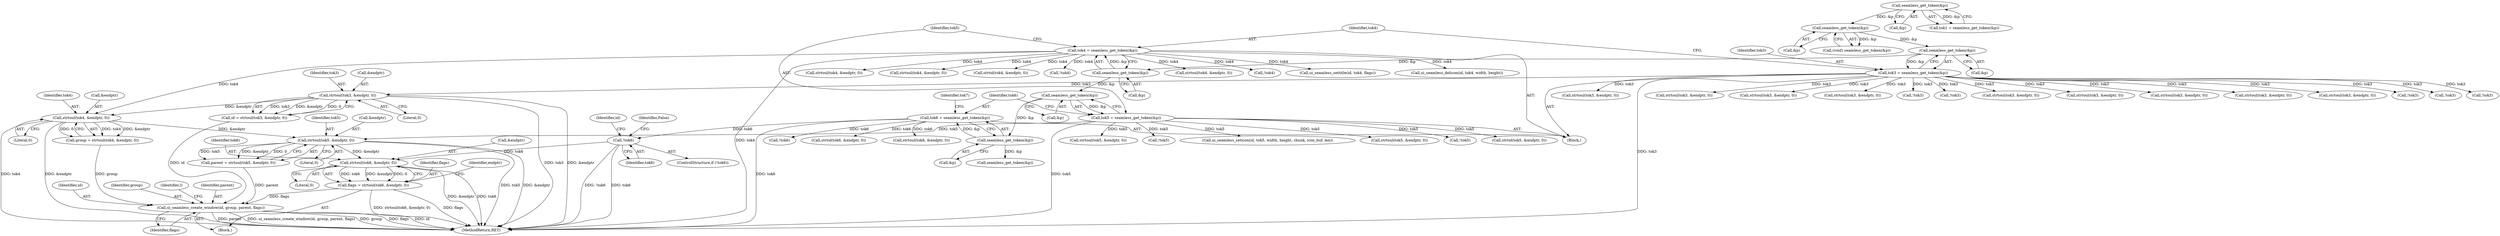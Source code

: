 digraph "0_rdesktop_4dca546d04321a610c1835010b5dad85163b65e1_14@pointer" {
"1000222" [label="(Call,strtoul(tok6, &endptr, 0))"];
"1000180" [label="(Call,!tok6)"];
"1000156" [label="(Call,tok6 = seamless_get_token(&p))"];
"1000158" [label="(Call,seamless_get_token(&p))"];
"1000153" [label="(Call,seamless_get_token(&p))"];
"1000148" [label="(Call,seamless_get_token(&p))"];
"1000143" [label="(Call,seamless_get_token(&p))"];
"1000138" [label="(Call,seamless_get_token(&p))"];
"1000133" [label="(Call,seamless_get_token(&p))"];
"1000210" [label="(Call,strtoul(tok5, &endptr, 0))"];
"1000151" [label="(Call,tok5 = seamless_get_token(&p))"];
"1000198" [label="(Call,strtoul(tok4, &endptr, 0))"];
"1000146" [label="(Call,tok4 = seamless_get_token(&p))"];
"1000186" [label="(Call,strtoul(tok3, &endptr, 0))"];
"1000141" [label="(Call,tok3 = seamless_get_token(&p))"];
"1000220" [label="(Call,flags = strtoul(tok6, &endptr, 0))"];
"1000232" [label="(Call,ui_seamless_create_window(id, group, parent, flags))"];
"1000654" [label="(Call,!tok5)"];
"1000221" [label="(Identifier,flags)"];
"1000162" [label="(Identifier,tok7)"];
"1000214" [label="(Literal,0)"];
"1000545" [label="(Call,strtol(tok5, &endptr, 0))"];
"1000290" [label="(Call,strtoul(tok3, &endptr, 0))"];
"1000608" [label="(Call,strtoul(tok3, &endptr, 0))"];
"1000886" [label="(Call,!tok3)"];
"1000713" [label="(Call,strtoul(tok4, &endptr, 0))"];
"1000180" [label="(Call,!tok6)"];
"1000141" [label="(Call,tok3 = seamless_get_token(&p))"];
"1000104" [label="(Block,)"];
"1000533" [label="(Call,strtol(tok4, &endptr, 0))"];
"1000134" [label="(Call,&p)"];
"1000234" [label="(Identifier,group)"];
"1000226" [label="(Literal,0)"];
"1000284" [label="(Call,!tok4)"];
"1000187" [label="(Identifier,tok3)"];
"1000212" [label="(Call,&endptr)"];
"1000346" [label="(Call,strtoul(tok4, &endptr, 0))"];
"1000146" [label="(Call,tok4 = seamless_get_token(&p))"];
"1000785" [label="(Call,!tok3)"];
"1000464" [label="(Call,strtoul(tok3, &endptr, 0))"];
"1000251" [label="(Call,strtoul(tok3, &endptr, 0))"];
"1000208" [label="(Call,parent = strtoul(tok5, &endptr, 0))"];
"1000220" [label="(Call,flags = strtoul(tok6, &endptr, 0))"];
"1000148" [label="(Call,seamless_get_token(&p))"];
"1000158" [label="(Call,seamless_get_token(&p))"];
"1000183" [label="(Identifier,False)"];
"1000200" [label="(Call,&endptr)"];
"1000184" [label="(Call,id = strtoul(tok3, &endptr, 0))"];
"1000245" [label="(Call,!tok4)"];
"1000143" [label="(Call,seamless_get_token(&p))"];
"1000136" [label="(Call,(void) seamless_get_token(&p))"];
"1000224" [label="(Call,&endptr)"];
"1000131" [label="(Call,tok1 = seamless_get_token(&p))"];
"1000682" [label="(Call,ui_seamless_settitle(id, tok4, flags))"];
"1000157" [label="(Identifier,tok6)"];
"1000186" [label="(Call,strtoul(tok3, &endptr, 0))"];
"1000521" [label="(Call,strtoul(tok3, &endptr, 0))"];
"1000156" [label="(Call,tok6 = seamless_get_token(&p))"];
"1000154" [label="(Call,&p)"];
"1000149" [label="(Call,&p)"];
"1000210" [label="(Call,strtoul(tok5, &endptr, 0))"];
"1000142" [label="(Identifier,tok3)"];
"1000181" [label="(Identifier,tok6)"];
"1000660" [label="(Call,strtoul(tok3, &endptr, 0))"];
"1000190" [label="(Literal,0)"];
"1000153" [label="(Call,seamless_get_token(&p))"];
"1000151" [label="(Call,tok5 = seamless_get_token(&p))"];
"1000179" [label="(ControlStructure,if (!tok6))"];
"1000196" [label="(Call,group = strtoul(tok4, &endptr, 0))"];
"1000199" [label="(Identifier,tok4)"];
"1000176" [label="(Block,)"];
"1000236" [label="(Identifier,flags)"];
"1000904" [label="(Identifier,l)"];
"1000223" [label="(Identifier,tok6)"];
"1000841" [label="(Call,strtoul(tok3, &endptr, 0))"];
"1000861" [label="(Call,!tok3)"];
"1000185" [label="(Identifier,id)"];
"1000476" [label="(Call,strtoul(tok5, &endptr, 0))"];
"1000809" [label="(Call,!tok3)"];
"1000147" [label="(Identifier,tok4)"];
"1000695" [label="(Call,!tok5)"];
"1000188" [label="(Call,&endptr)"];
"1000222" [label="(Call,strtoul(tok6, &endptr, 0))"];
"1000235" [label="(Identifier,parent)"];
"1000759" [label="(Call,!tok3)"];
"1000440" [label="(Call,ui_seamless_seticon(id, tok5, width, height, chunk, icon_buf, len))"];
"1000211" [label="(Identifier,tok5)"];
"1000144" [label="(Call,&p)"];
"1000458" [label="(Call,!tok6)"];
"1000202" [label="(Literal,0)"];
"1000233" [label="(Identifier,id)"];
"1000163" [label="(Call,seamless_get_token(&p))"];
"1000229" [label="(Identifier,endptr)"];
"1000232" [label="(Call,ui_seamless_create_window(id, group, parent, flags))"];
"1000701" [label="(Call,strtoul(tok3, &endptr, 0))"];
"1000139" [label="(Call,&p)"];
"1000334" [label="(Call,strtoul(tok3, &endptr, 0))"];
"1000159" [label="(Call,&p)"];
"1000557" [label="(Call,strtol(tok6, &endptr, 0))"];
"1000133" [label="(Call,seamless_get_token(&p))"];
"1000498" [label="(Call,ui_seamless_delicon(id, tok4, width, height))"];
"1000632" [label="(Call,strtoul(tok5, &endptr, 0))"];
"1000358" [label="(Call,strtoul(tok6, &endptr, 0))"];
"1000152" [label="(Identifier,tok5)"];
"1000198" [label="(Call,strtoul(tok4, &endptr, 0))"];
"1000138" [label="(Call,seamless_get_token(&p))"];
"1000620" [label="(Call,strtoul(tok4, &endptr, 0))"];
"1000907" [label="(MethodReturn,RET)"];
"1000222" -> "1000220"  [label="AST: "];
"1000222" -> "1000226"  [label="CFG: "];
"1000223" -> "1000222"  [label="AST: "];
"1000224" -> "1000222"  [label="AST: "];
"1000226" -> "1000222"  [label="AST: "];
"1000220" -> "1000222"  [label="CFG: "];
"1000222" -> "1000907"  [label="DDG: tok6"];
"1000222" -> "1000907"  [label="DDG: &endptr"];
"1000222" -> "1000220"  [label="DDG: tok6"];
"1000222" -> "1000220"  [label="DDG: &endptr"];
"1000222" -> "1000220"  [label="DDG: 0"];
"1000180" -> "1000222"  [label="DDG: tok6"];
"1000210" -> "1000222"  [label="DDG: &endptr"];
"1000180" -> "1000179"  [label="AST: "];
"1000180" -> "1000181"  [label="CFG: "];
"1000181" -> "1000180"  [label="AST: "];
"1000183" -> "1000180"  [label="CFG: "];
"1000185" -> "1000180"  [label="CFG: "];
"1000180" -> "1000907"  [label="DDG: tok6"];
"1000180" -> "1000907"  [label="DDG: !tok6"];
"1000156" -> "1000180"  [label="DDG: tok6"];
"1000156" -> "1000104"  [label="AST: "];
"1000156" -> "1000158"  [label="CFG: "];
"1000157" -> "1000156"  [label="AST: "];
"1000158" -> "1000156"  [label="AST: "];
"1000162" -> "1000156"  [label="CFG: "];
"1000156" -> "1000907"  [label="DDG: tok6"];
"1000158" -> "1000156"  [label="DDG: &p"];
"1000156" -> "1000358"  [label="DDG: tok6"];
"1000156" -> "1000458"  [label="DDG: tok6"];
"1000156" -> "1000557"  [label="DDG: tok6"];
"1000158" -> "1000159"  [label="CFG: "];
"1000159" -> "1000158"  [label="AST: "];
"1000153" -> "1000158"  [label="DDG: &p"];
"1000158" -> "1000163"  [label="DDG: &p"];
"1000153" -> "1000151"  [label="AST: "];
"1000153" -> "1000154"  [label="CFG: "];
"1000154" -> "1000153"  [label="AST: "];
"1000151" -> "1000153"  [label="CFG: "];
"1000153" -> "1000151"  [label="DDG: &p"];
"1000148" -> "1000153"  [label="DDG: &p"];
"1000148" -> "1000146"  [label="AST: "];
"1000148" -> "1000149"  [label="CFG: "];
"1000149" -> "1000148"  [label="AST: "];
"1000146" -> "1000148"  [label="CFG: "];
"1000148" -> "1000146"  [label="DDG: &p"];
"1000143" -> "1000148"  [label="DDG: &p"];
"1000143" -> "1000141"  [label="AST: "];
"1000143" -> "1000144"  [label="CFG: "];
"1000144" -> "1000143"  [label="AST: "];
"1000141" -> "1000143"  [label="CFG: "];
"1000143" -> "1000141"  [label="DDG: &p"];
"1000138" -> "1000143"  [label="DDG: &p"];
"1000138" -> "1000136"  [label="AST: "];
"1000138" -> "1000139"  [label="CFG: "];
"1000139" -> "1000138"  [label="AST: "];
"1000136" -> "1000138"  [label="CFG: "];
"1000138" -> "1000136"  [label="DDG: &p"];
"1000133" -> "1000138"  [label="DDG: &p"];
"1000133" -> "1000131"  [label="AST: "];
"1000133" -> "1000134"  [label="CFG: "];
"1000134" -> "1000133"  [label="AST: "];
"1000131" -> "1000133"  [label="CFG: "];
"1000133" -> "1000131"  [label="DDG: &p"];
"1000210" -> "1000208"  [label="AST: "];
"1000210" -> "1000214"  [label="CFG: "];
"1000211" -> "1000210"  [label="AST: "];
"1000212" -> "1000210"  [label="AST: "];
"1000214" -> "1000210"  [label="AST: "];
"1000208" -> "1000210"  [label="CFG: "];
"1000210" -> "1000907"  [label="DDG: &endptr"];
"1000210" -> "1000907"  [label="DDG: tok5"];
"1000210" -> "1000208"  [label="DDG: tok5"];
"1000210" -> "1000208"  [label="DDG: &endptr"];
"1000210" -> "1000208"  [label="DDG: 0"];
"1000151" -> "1000210"  [label="DDG: tok5"];
"1000198" -> "1000210"  [label="DDG: &endptr"];
"1000151" -> "1000104"  [label="AST: "];
"1000152" -> "1000151"  [label="AST: "];
"1000157" -> "1000151"  [label="CFG: "];
"1000151" -> "1000907"  [label="DDG: tok5"];
"1000151" -> "1000440"  [label="DDG: tok5"];
"1000151" -> "1000476"  [label="DDG: tok5"];
"1000151" -> "1000545"  [label="DDG: tok5"];
"1000151" -> "1000632"  [label="DDG: tok5"];
"1000151" -> "1000654"  [label="DDG: tok5"];
"1000151" -> "1000695"  [label="DDG: tok5"];
"1000198" -> "1000196"  [label="AST: "];
"1000198" -> "1000202"  [label="CFG: "];
"1000199" -> "1000198"  [label="AST: "];
"1000200" -> "1000198"  [label="AST: "];
"1000202" -> "1000198"  [label="AST: "];
"1000196" -> "1000198"  [label="CFG: "];
"1000198" -> "1000907"  [label="DDG: &endptr"];
"1000198" -> "1000907"  [label="DDG: tok4"];
"1000198" -> "1000196"  [label="DDG: tok4"];
"1000198" -> "1000196"  [label="DDG: &endptr"];
"1000198" -> "1000196"  [label="DDG: 0"];
"1000146" -> "1000198"  [label="DDG: tok4"];
"1000186" -> "1000198"  [label="DDG: &endptr"];
"1000146" -> "1000104"  [label="AST: "];
"1000147" -> "1000146"  [label="AST: "];
"1000152" -> "1000146"  [label="CFG: "];
"1000146" -> "1000907"  [label="DDG: tok4"];
"1000146" -> "1000245"  [label="DDG: tok4"];
"1000146" -> "1000284"  [label="DDG: tok4"];
"1000146" -> "1000346"  [label="DDG: tok4"];
"1000146" -> "1000498"  [label="DDG: tok4"];
"1000146" -> "1000533"  [label="DDG: tok4"];
"1000146" -> "1000620"  [label="DDG: tok4"];
"1000146" -> "1000682"  [label="DDG: tok4"];
"1000146" -> "1000713"  [label="DDG: tok4"];
"1000186" -> "1000184"  [label="AST: "];
"1000186" -> "1000190"  [label="CFG: "];
"1000187" -> "1000186"  [label="AST: "];
"1000188" -> "1000186"  [label="AST: "];
"1000190" -> "1000186"  [label="AST: "];
"1000184" -> "1000186"  [label="CFG: "];
"1000186" -> "1000907"  [label="DDG: &endptr"];
"1000186" -> "1000907"  [label="DDG: tok3"];
"1000186" -> "1000184"  [label="DDG: tok3"];
"1000186" -> "1000184"  [label="DDG: &endptr"];
"1000186" -> "1000184"  [label="DDG: 0"];
"1000141" -> "1000186"  [label="DDG: tok3"];
"1000141" -> "1000104"  [label="AST: "];
"1000142" -> "1000141"  [label="AST: "];
"1000147" -> "1000141"  [label="CFG: "];
"1000141" -> "1000907"  [label="DDG: tok3"];
"1000141" -> "1000251"  [label="DDG: tok3"];
"1000141" -> "1000290"  [label="DDG: tok3"];
"1000141" -> "1000334"  [label="DDG: tok3"];
"1000141" -> "1000464"  [label="DDG: tok3"];
"1000141" -> "1000521"  [label="DDG: tok3"];
"1000141" -> "1000608"  [label="DDG: tok3"];
"1000141" -> "1000660"  [label="DDG: tok3"];
"1000141" -> "1000701"  [label="DDG: tok3"];
"1000141" -> "1000759"  [label="DDG: tok3"];
"1000141" -> "1000785"  [label="DDG: tok3"];
"1000141" -> "1000809"  [label="DDG: tok3"];
"1000141" -> "1000841"  [label="DDG: tok3"];
"1000141" -> "1000861"  [label="DDG: tok3"];
"1000141" -> "1000886"  [label="DDG: tok3"];
"1000220" -> "1000176"  [label="AST: "];
"1000221" -> "1000220"  [label="AST: "];
"1000229" -> "1000220"  [label="CFG: "];
"1000220" -> "1000907"  [label="DDG: flags"];
"1000220" -> "1000907"  [label="DDG: strtoul(tok6, &endptr, 0)"];
"1000220" -> "1000232"  [label="DDG: flags"];
"1000232" -> "1000176"  [label="AST: "];
"1000232" -> "1000236"  [label="CFG: "];
"1000233" -> "1000232"  [label="AST: "];
"1000234" -> "1000232"  [label="AST: "];
"1000235" -> "1000232"  [label="AST: "];
"1000236" -> "1000232"  [label="AST: "];
"1000904" -> "1000232"  [label="CFG: "];
"1000232" -> "1000907"  [label="DDG: flags"];
"1000232" -> "1000907"  [label="DDG: id"];
"1000232" -> "1000907"  [label="DDG: parent"];
"1000232" -> "1000907"  [label="DDG: ui_seamless_create_window(id, group, parent, flags)"];
"1000232" -> "1000907"  [label="DDG: group"];
"1000184" -> "1000232"  [label="DDG: id"];
"1000196" -> "1000232"  [label="DDG: group"];
"1000208" -> "1000232"  [label="DDG: parent"];
}
